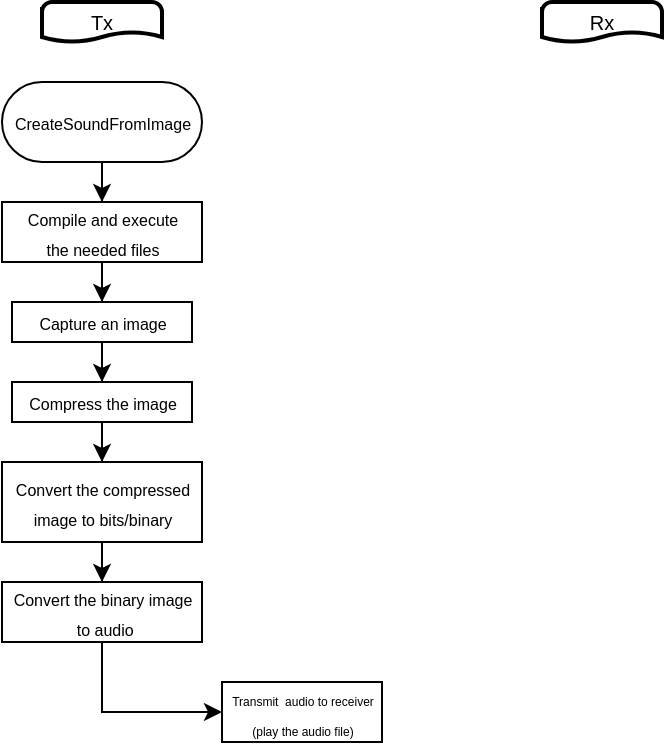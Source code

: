 <mxfile version="14.6.12" type="github">
  <diagram id="C5RBs43oDa-KdzZeNtuy" name="Page-1">
    <mxGraphModel dx="447" dy="250" grid="1" gridSize="10" guides="1" tooltips="1" connect="1" arrows="1" fold="1" page="1" pageScale="1" pageWidth="827" pageHeight="1169" math="0" shadow="0">
      <root>
        <mxCell id="WIyWlLk6GJQsqaUBKTNV-0" />
        <mxCell id="WIyWlLk6GJQsqaUBKTNV-1" parent="WIyWlLk6GJQsqaUBKTNV-0" />
        <mxCell id="I0QIrWUpqHl4fJR1LGui-2" value="" style="edgeStyle=orthogonalEdgeStyle;rounded=0;orthogonalLoop=1;jettySize=auto;html=1;" edge="1" parent="WIyWlLk6GJQsqaUBKTNV-1" source="I0QIrWUpqHl4fJR1LGui-0" target="I0QIrWUpqHl4fJR1LGui-1">
          <mxGeometry relative="1" as="geometry" />
        </mxCell>
        <mxCell id="I0QIrWUpqHl4fJR1LGui-0" value="&lt;font style=&quot;font-size: 8px&quot;&gt;CreateSoundFromImage&lt;/font&gt;" style="html=1;dashed=0;whitespace=wrap;shape=mxgraph.dfd.start" vertex="1" parent="WIyWlLk6GJQsqaUBKTNV-1">
          <mxGeometry x="270" y="80" width="100" height="40" as="geometry" />
        </mxCell>
        <mxCell id="I0QIrWUpqHl4fJR1LGui-4" value="" style="edgeStyle=orthogonalEdgeStyle;rounded=0;orthogonalLoop=1;jettySize=auto;html=1;" edge="1" parent="WIyWlLk6GJQsqaUBKTNV-1" source="I0QIrWUpqHl4fJR1LGui-1" target="I0QIrWUpqHl4fJR1LGui-3">
          <mxGeometry relative="1" as="geometry" />
        </mxCell>
        <mxCell id="I0QIrWUpqHl4fJR1LGui-1" value="&lt;font style=&quot;font-size: 8px&quot;&gt;Compile and execute&lt;br&gt;the needed files&lt;/font&gt;" style="html=1;dashed=0;whitespace=wrap;" vertex="1" parent="WIyWlLk6GJQsqaUBKTNV-1">
          <mxGeometry x="270" y="140" width="100" height="30" as="geometry" />
        </mxCell>
        <mxCell id="I0QIrWUpqHl4fJR1LGui-8" value="" style="edgeStyle=orthogonalEdgeStyle;rounded=0;orthogonalLoop=1;jettySize=auto;html=1;" edge="1" parent="WIyWlLk6GJQsqaUBKTNV-1" source="I0QIrWUpqHl4fJR1LGui-3" target="I0QIrWUpqHl4fJR1LGui-7">
          <mxGeometry relative="1" as="geometry" />
        </mxCell>
        <mxCell id="I0QIrWUpqHl4fJR1LGui-3" value="&lt;font style=&quot;font-size: 8px&quot;&gt;Capture an image&lt;/font&gt;" style="html=1;dashed=0;whitespace=wrap;" vertex="1" parent="WIyWlLk6GJQsqaUBKTNV-1">
          <mxGeometry x="275" y="190" width="90" height="20" as="geometry" />
        </mxCell>
        <mxCell id="I0QIrWUpqHl4fJR1LGui-10" value="" style="edgeStyle=orthogonalEdgeStyle;rounded=0;orthogonalLoop=1;jettySize=auto;html=1;" edge="1" parent="WIyWlLk6GJQsqaUBKTNV-1" source="I0QIrWUpqHl4fJR1LGui-7" target="I0QIrWUpqHl4fJR1LGui-9">
          <mxGeometry relative="1" as="geometry" />
        </mxCell>
        <mxCell id="I0QIrWUpqHl4fJR1LGui-7" value="&lt;span style=&quot;font-size: 8px&quot;&gt;Compress the image&lt;/span&gt;" style="html=1;dashed=0;whitespace=wrap;" vertex="1" parent="WIyWlLk6GJQsqaUBKTNV-1">
          <mxGeometry x="275" y="230" width="90" height="20" as="geometry" />
        </mxCell>
        <mxCell id="I0QIrWUpqHl4fJR1LGui-13" style="edgeStyle=orthogonalEdgeStyle;rounded=0;orthogonalLoop=1;jettySize=auto;html=1;entryX=0.5;entryY=0;entryDx=0;entryDy=0;" edge="1" parent="WIyWlLk6GJQsqaUBKTNV-1" source="I0QIrWUpqHl4fJR1LGui-9" target="I0QIrWUpqHl4fJR1LGui-11">
          <mxGeometry relative="1" as="geometry" />
        </mxCell>
        <mxCell id="I0QIrWUpqHl4fJR1LGui-9" value="&lt;font style=&quot;font-size: 8px&quot;&gt;Convert the compressed &lt;br&gt;image to bits/binary&lt;/font&gt;" style="html=1;dashed=0;whitespace=wrap;" vertex="1" parent="WIyWlLk6GJQsqaUBKTNV-1">
          <mxGeometry x="270" y="270" width="100" height="40" as="geometry" />
        </mxCell>
        <mxCell id="I0QIrWUpqHl4fJR1LGui-19" style="edgeStyle=orthogonalEdgeStyle;rounded=0;orthogonalLoop=1;jettySize=auto;html=1;exitX=0.5;exitY=1;exitDx=0;exitDy=0;entryX=0;entryY=0.5;entryDx=0;entryDy=0;" edge="1" parent="WIyWlLk6GJQsqaUBKTNV-1" source="I0QIrWUpqHl4fJR1LGui-11" target="I0QIrWUpqHl4fJR1LGui-17">
          <mxGeometry relative="1" as="geometry" />
        </mxCell>
        <mxCell id="I0QIrWUpqHl4fJR1LGui-11" value="&lt;font style=&quot;font-size: 8px&quot;&gt;Convert the binary image&lt;br&gt;&amp;nbsp;to audio&lt;/font&gt;" style="html=1;dashed=0;whitespace=wrap;" vertex="1" parent="WIyWlLk6GJQsqaUBKTNV-1">
          <mxGeometry x="270" y="330" width="100" height="30" as="geometry" />
        </mxCell>
        <mxCell id="I0QIrWUpqHl4fJR1LGui-14" value="&lt;font style=&quot;font-size: 10px&quot;&gt;Tx&lt;/font&gt;" style="strokeWidth=2;html=1;shape=mxgraph.flowchart.document2;whiteSpace=wrap;size=0.25;" vertex="1" parent="WIyWlLk6GJQsqaUBKTNV-1">
          <mxGeometry x="290" y="40" width="60" height="20" as="geometry" />
        </mxCell>
        <mxCell id="I0QIrWUpqHl4fJR1LGui-15" value="&lt;font style=&quot;font-size: 10px&quot;&gt;Rx&lt;/font&gt;" style="strokeWidth=2;html=1;shape=mxgraph.flowchart.document2;whiteSpace=wrap;size=0.25;" vertex="1" parent="WIyWlLk6GJQsqaUBKTNV-1">
          <mxGeometry x="540" y="40" width="60" height="20" as="geometry" />
        </mxCell>
        <mxCell id="I0QIrWUpqHl4fJR1LGui-17" value="&lt;font style=&quot;font-size: 6px&quot;&gt;Transmit&amp;nbsp; audio to receiver&lt;br&gt;(play the audio file)&lt;/font&gt;" style="html=1;dashed=0;whitespace=wrap;" vertex="1" parent="WIyWlLk6GJQsqaUBKTNV-1">
          <mxGeometry x="380" y="380" width="80" height="30" as="geometry" />
        </mxCell>
      </root>
    </mxGraphModel>
  </diagram>
</mxfile>
